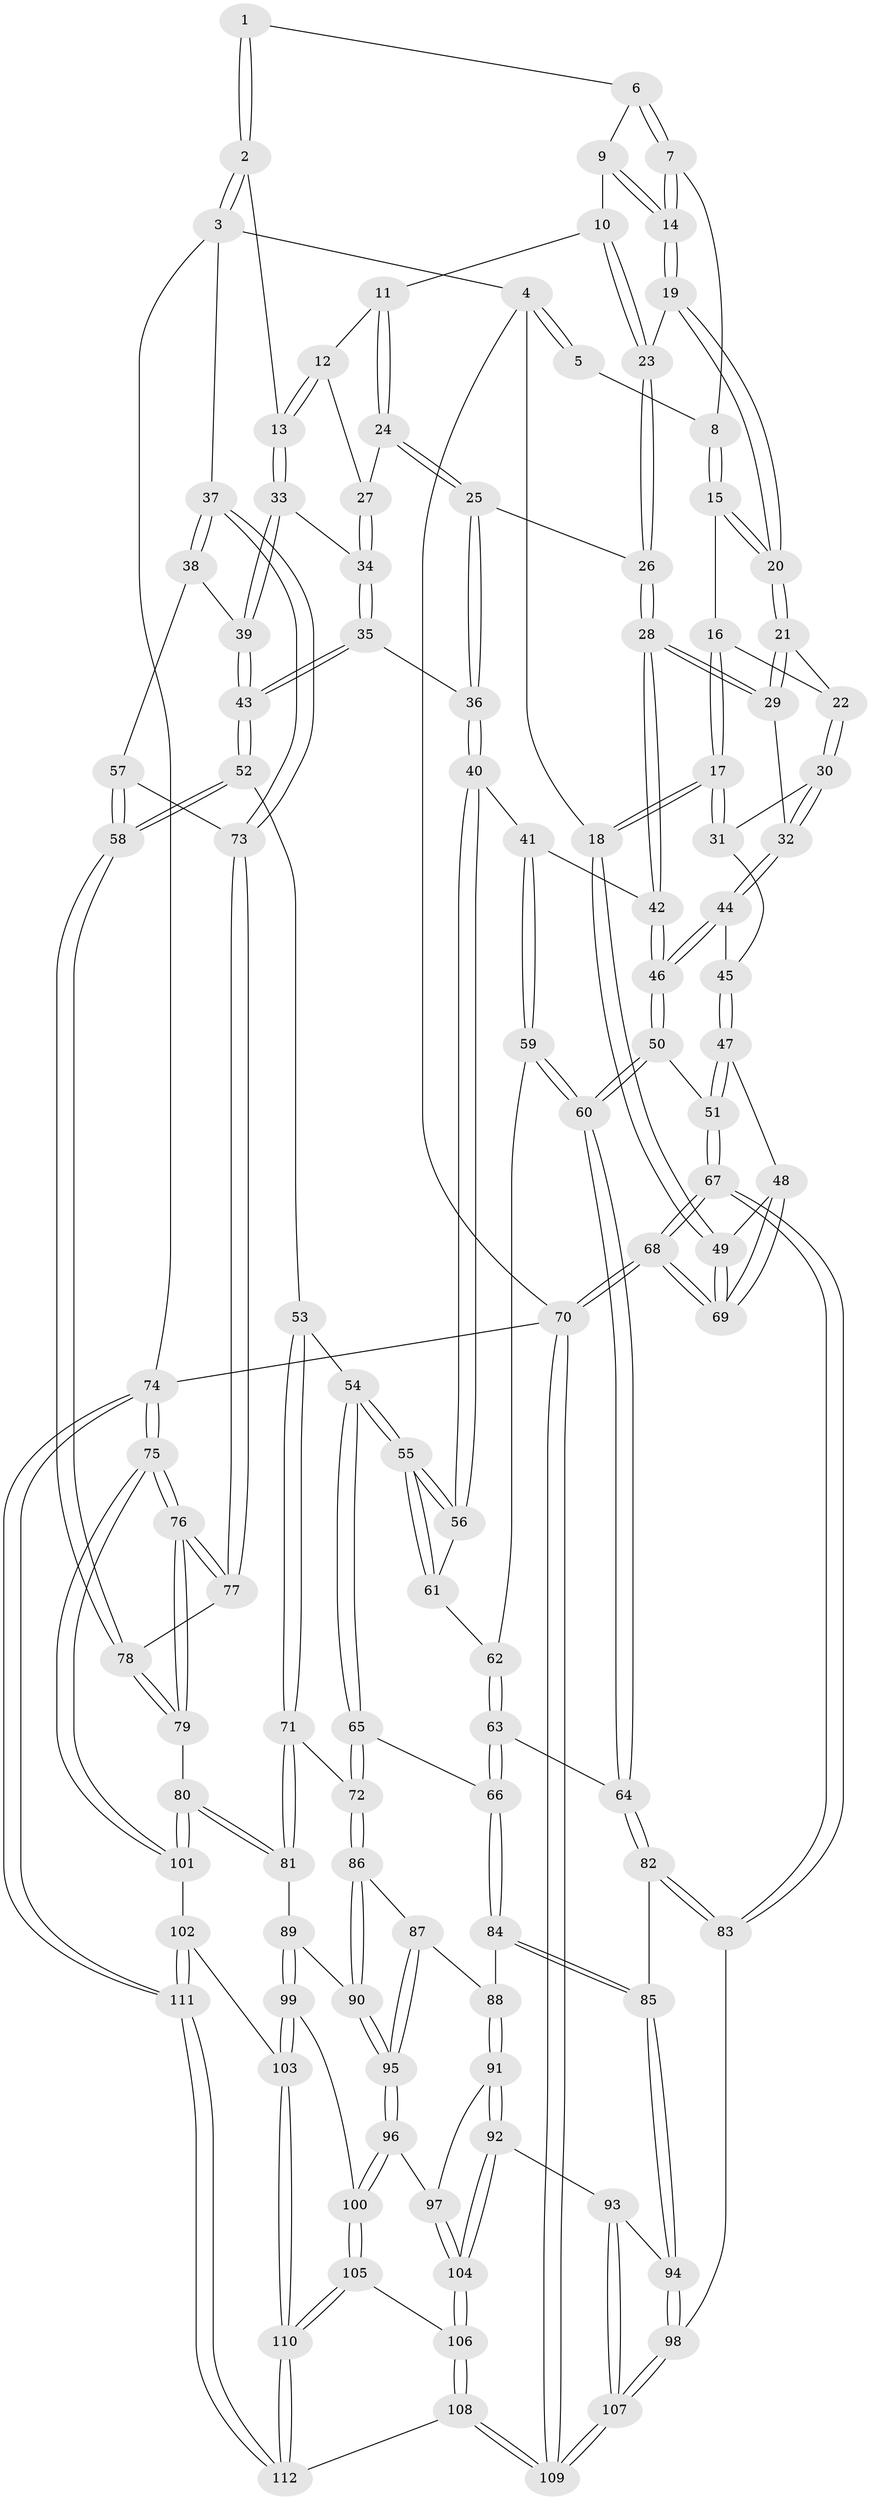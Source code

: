 // Generated by graph-tools (version 1.1) at 2025/27/03/09/25 03:27:07]
// undirected, 112 vertices, 277 edges
graph export_dot {
graph [start="1"]
  node [color=gray90,style=filled];
  1 [pos="+0.47132640982090673+0"];
  2 [pos="+1+0"];
  3 [pos="+1+0"];
  4 [pos="+0+0"];
  5 [pos="+0.27264668607317555+0"];
  6 [pos="+0.506879107307401+0.04037244133661746"];
  7 [pos="+0.3793606150641126+0.052009709684248284"];
  8 [pos="+0.3091508196739026+0"];
  9 [pos="+0.5116422370802721+0.04743392224740073"];
  10 [pos="+0.5865105094793611+0.09615424902323032"];
  11 [pos="+0.6089612284430864+0.09959374282873998"];
  12 [pos="+0.6621299697399499+0.08021169490921903"];
  13 [pos="+0.9328473805000027+0"];
  14 [pos="+0.41764226986258285+0.14342736469091963"];
  15 [pos="+0.2660686545277525+0.08359157737857843"];
  16 [pos="+0.19607924234549928+0.11285791193213118"];
  17 [pos="+0+0.11426075913479056"];
  18 [pos="+0+0.07564892643420577"];
  19 [pos="+0.4192507786943808+0.15375113146028385"];
  20 [pos="+0.2887670796500768+0.18496123719815596"];
  21 [pos="+0.28188840127866804+0.19745532672904315"];
  22 [pos="+0.2204265865237117+0.20448888003721535"];
  23 [pos="+0.43256105581722903+0.16835933018873456"];
  24 [pos="+0.553020564692031+0.23763017255065624"];
  25 [pos="+0.5099047868463371+0.2671715884594923"];
  26 [pos="+0.4597710944030554+0.2550270894202577"];
  27 [pos="+0.643069163318595+0.2527115115250629"];
  28 [pos="+0.39778811100146244+0.3083436163548869"];
  29 [pos="+0.2899520828213155+0.22246453389147583"];
  30 [pos="+0.11792239027593199+0.24829769013856456"];
  31 [pos="+0.09642021089559648+0.24737932981557717"];
  32 [pos="+0.24767914122107487+0.3272713731310855"];
  33 [pos="+0.8424010443709948+0.20828188932291428"];
  34 [pos="+0.6759222701823651+0.2813427413918705"];
  35 [pos="+0.6435795480836182+0.37547764446323906"];
  36 [pos="+0.5702679923157319+0.3738557430122486"];
  37 [pos="+1+0.3858626224571206"];
  38 [pos="+0.8816930662671915+0.35982156083396405"];
  39 [pos="+0.8426711994148491+0.2113650898630783"];
  40 [pos="+0.5489202299911712+0.4012631783406907"];
  41 [pos="+0.3891417135371473+0.38631427907535537"];
  42 [pos="+0.37354259337419066+0.3650446645099378"];
  43 [pos="+0.6938713063720144+0.42177156762390794"];
  44 [pos="+0.2666342726587751+0.36595268859967484"];
  45 [pos="+0.1372723962943304+0.3753317292745209"];
  46 [pos="+0.2830568202400329+0.38360928818649204"];
  47 [pos="+0.12203683552302302+0.45833599606800673"];
  48 [pos="+0.11623033403845792+0.4566425121941144"];
  49 [pos="+0+0.26480742516787603"];
  50 [pos="+0.22276886642348248+0.5220029256321236"];
  51 [pos="+0.15922337794337443+0.5058405167532354"];
  52 [pos="+0.7419929834016527+0.5029071827047823"];
  53 [pos="+0.64006470066926+0.5443011426711742"];
  54 [pos="+0.5512922011305719+0.5345947335791987"];
  55 [pos="+0.5422655971047743+0.49790717664086065"];
  56 [pos="+0.5425908186489401+0.42580108784840087"];
  57 [pos="+0.8381220538689422+0.4922231008215896"];
  58 [pos="+0.815993428918334+0.5300208069737259"];
  59 [pos="+0.4021364355232645+0.4322825969615376"];
  60 [pos="+0.22855181524989795+0.5300385847459224"];
  61 [pos="+0.41817292817537133+0.4584367957305987"];
  62 [pos="+0.41077159567526944+0.4582304418219579"];
  63 [pos="+0.3934160729852775+0.5505632357654419"];
  64 [pos="+0.23863162530500429+0.544804888197271"];
  65 [pos="+0.5005079710457315+0.5820019471874359"];
  66 [pos="+0.43745840473485004+0.5943123486058663"];
  67 [pos="+0+0.7377445743465469"];
  68 [pos="+0+0.7298988690488757"];
  69 [pos="+0+0.6166734328282326"];
  70 [pos="+0+1"];
  71 [pos="+0.6230636338824831+0.6756030154562409"];
  72 [pos="+0.567788049254798+0.6775113129281096"];
  73 [pos="+1+0.3951549349391137"];
  74 [pos="+1+1"];
  75 [pos="+1+1"];
  76 [pos="+1+0.7627909708874797"];
  77 [pos="+1+0.45418047890855406"];
  78 [pos="+0.8226982229896436+0.5447015352341515"];
  79 [pos="+0.8345951490553626+0.5817585008814476"];
  80 [pos="+0.7507552226901004+0.7557304419142632"];
  81 [pos="+0.7243174789255268+0.7540357862929741"];
  82 [pos="+0.23488964606642374+0.6022529344649311"];
  83 [pos="+0+0.7465563595522478"];
  84 [pos="+0.41427580745007947+0.6761975834524309"];
  85 [pos="+0.2527745389372976+0.6856867223383716"];
  86 [pos="+0.5429287185265192+0.7129617274076606"];
  87 [pos="+0.4557153081434579+0.7131191894935472"];
  88 [pos="+0.4161518432369419+0.681464155936008"];
  89 [pos="+0.6379920460856098+0.7962537241979032"];
  90 [pos="+0.5491711877485818+0.7475044001468703"];
  91 [pos="+0.3829620693000729+0.7601627521398924"];
  92 [pos="+0.28993297976620824+0.834882332641473"];
  93 [pos="+0.2595999598089229+0.8333885556745884"];
  94 [pos="+0.21730180405687238+0.7877558931996558"];
  95 [pos="+0.48739256011586496+0.8358169083095757"];
  96 [pos="+0.4867977252269048+0.8398988501482466"];
  97 [pos="+0.47914756094422095+0.8418630252684615"];
  98 [pos="+0+0.788997888238437"];
  99 [pos="+0.563965654177799+0.883291455912262"];
  100 [pos="+0.5427068757048489+0.8762823633650036"];
  101 [pos="+0.8016413095900317+0.8480066992953459"];
  102 [pos="+0.7177137322049449+0.9140393702068252"];
  103 [pos="+0.5892671487039418+0.9277174604924112"];
  104 [pos="+0.3974433472281554+0.888320467114431"];
  105 [pos="+0.4754593020374186+0.9583559502396783"];
  106 [pos="+0.40168251526938964+0.934586304489368"];
  107 [pos="+0.20210559605159248+1"];
  108 [pos="+0.30431187615174426+1"];
  109 [pos="+0.2201684716134866+1"];
  110 [pos="+0.5712696382171453+1"];
  111 [pos="+0.6540908763841689+1"];
  112 [pos="+0.5741703556170683+1"];
  1 -- 2;
  1 -- 2;
  1 -- 6;
  2 -- 3;
  2 -- 3;
  2 -- 13;
  3 -- 4;
  3 -- 37;
  3 -- 74;
  4 -- 5;
  4 -- 5;
  4 -- 18;
  4 -- 70;
  5 -- 8;
  6 -- 7;
  6 -- 7;
  6 -- 9;
  7 -- 8;
  7 -- 14;
  7 -- 14;
  8 -- 15;
  8 -- 15;
  9 -- 10;
  9 -- 14;
  9 -- 14;
  10 -- 11;
  10 -- 23;
  10 -- 23;
  11 -- 12;
  11 -- 24;
  11 -- 24;
  12 -- 13;
  12 -- 13;
  12 -- 27;
  13 -- 33;
  13 -- 33;
  14 -- 19;
  14 -- 19;
  15 -- 16;
  15 -- 20;
  15 -- 20;
  16 -- 17;
  16 -- 17;
  16 -- 22;
  17 -- 18;
  17 -- 18;
  17 -- 31;
  17 -- 31;
  18 -- 49;
  18 -- 49;
  19 -- 20;
  19 -- 20;
  19 -- 23;
  20 -- 21;
  20 -- 21;
  21 -- 22;
  21 -- 29;
  21 -- 29;
  22 -- 30;
  22 -- 30;
  23 -- 26;
  23 -- 26;
  24 -- 25;
  24 -- 25;
  24 -- 27;
  25 -- 26;
  25 -- 36;
  25 -- 36;
  26 -- 28;
  26 -- 28;
  27 -- 34;
  27 -- 34;
  28 -- 29;
  28 -- 29;
  28 -- 42;
  28 -- 42;
  29 -- 32;
  30 -- 31;
  30 -- 32;
  30 -- 32;
  31 -- 45;
  32 -- 44;
  32 -- 44;
  33 -- 34;
  33 -- 39;
  33 -- 39;
  34 -- 35;
  34 -- 35;
  35 -- 36;
  35 -- 43;
  35 -- 43;
  36 -- 40;
  36 -- 40;
  37 -- 38;
  37 -- 38;
  37 -- 73;
  37 -- 73;
  38 -- 39;
  38 -- 57;
  39 -- 43;
  39 -- 43;
  40 -- 41;
  40 -- 56;
  40 -- 56;
  41 -- 42;
  41 -- 59;
  41 -- 59;
  42 -- 46;
  42 -- 46;
  43 -- 52;
  43 -- 52;
  44 -- 45;
  44 -- 46;
  44 -- 46;
  45 -- 47;
  45 -- 47;
  46 -- 50;
  46 -- 50;
  47 -- 48;
  47 -- 51;
  47 -- 51;
  48 -- 49;
  48 -- 69;
  48 -- 69;
  49 -- 69;
  49 -- 69;
  50 -- 51;
  50 -- 60;
  50 -- 60;
  51 -- 67;
  51 -- 67;
  52 -- 53;
  52 -- 58;
  52 -- 58;
  53 -- 54;
  53 -- 71;
  53 -- 71;
  54 -- 55;
  54 -- 55;
  54 -- 65;
  54 -- 65;
  55 -- 56;
  55 -- 56;
  55 -- 61;
  55 -- 61;
  56 -- 61;
  57 -- 58;
  57 -- 58;
  57 -- 73;
  58 -- 78;
  58 -- 78;
  59 -- 60;
  59 -- 60;
  59 -- 62;
  60 -- 64;
  60 -- 64;
  61 -- 62;
  62 -- 63;
  62 -- 63;
  63 -- 64;
  63 -- 66;
  63 -- 66;
  64 -- 82;
  64 -- 82;
  65 -- 66;
  65 -- 72;
  65 -- 72;
  66 -- 84;
  66 -- 84;
  67 -- 68;
  67 -- 68;
  67 -- 83;
  67 -- 83;
  68 -- 69;
  68 -- 69;
  68 -- 70;
  68 -- 70;
  70 -- 109;
  70 -- 109;
  70 -- 74;
  71 -- 72;
  71 -- 81;
  71 -- 81;
  72 -- 86;
  72 -- 86;
  73 -- 77;
  73 -- 77;
  74 -- 75;
  74 -- 75;
  74 -- 111;
  74 -- 111;
  75 -- 76;
  75 -- 76;
  75 -- 101;
  75 -- 101;
  76 -- 77;
  76 -- 77;
  76 -- 79;
  76 -- 79;
  77 -- 78;
  78 -- 79;
  78 -- 79;
  79 -- 80;
  80 -- 81;
  80 -- 81;
  80 -- 101;
  80 -- 101;
  81 -- 89;
  82 -- 83;
  82 -- 83;
  82 -- 85;
  83 -- 98;
  84 -- 85;
  84 -- 85;
  84 -- 88;
  85 -- 94;
  85 -- 94;
  86 -- 87;
  86 -- 90;
  86 -- 90;
  87 -- 88;
  87 -- 95;
  87 -- 95;
  88 -- 91;
  88 -- 91;
  89 -- 90;
  89 -- 99;
  89 -- 99;
  90 -- 95;
  90 -- 95;
  91 -- 92;
  91 -- 92;
  91 -- 97;
  92 -- 93;
  92 -- 104;
  92 -- 104;
  93 -- 94;
  93 -- 107;
  93 -- 107;
  94 -- 98;
  94 -- 98;
  95 -- 96;
  95 -- 96;
  96 -- 97;
  96 -- 100;
  96 -- 100;
  97 -- 104;
  97 -- 104;
  98 -- 107;
  98 -- 107;
  99 -- 100;
  99 -- 103;
  99 -- 103;
  100 -- 105;
  100 -- 105;
  101 -- 102;
  102 -- 103;
  102 -- 111;
  102 -- 111;
  103 -- 110;
  103 -- 110;
  104 -- 106;
  104 -- 106;
  105 -- 106;
  105 -- 110;
  105 -- 110;
  106 -- 108;
  106 -- 108;
  107 -- 109;
  107 -- 109;
  108 -- 109;
  108 -- 109;
  108 -- 112;
  110 -- 112;
  110 -- 112;
  111 -- 112;
  111 -- 112;
}
